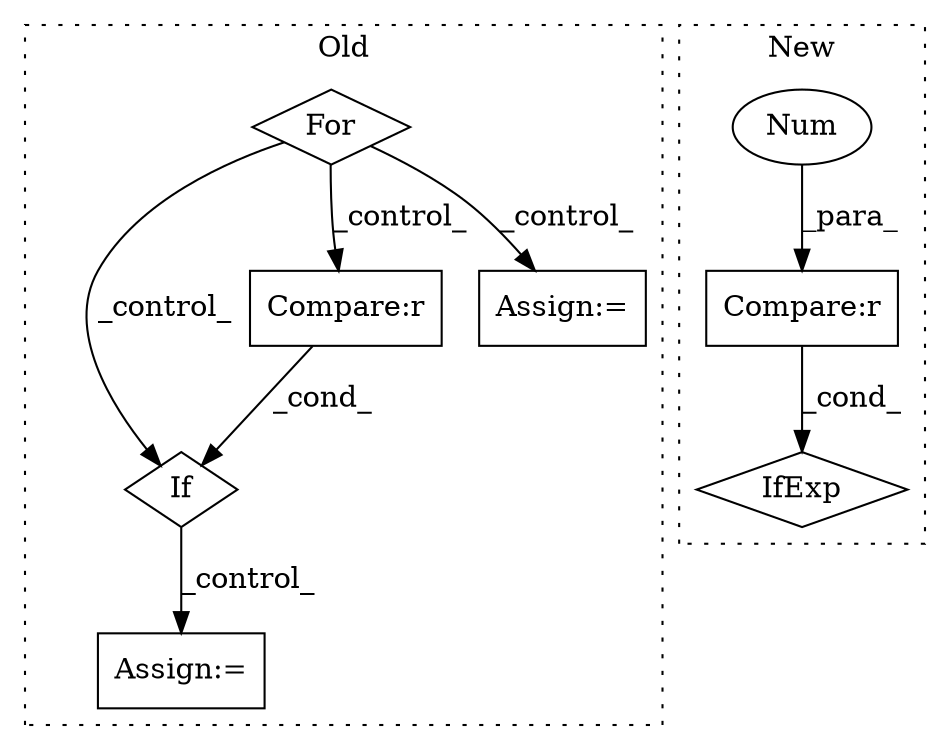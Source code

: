 digraph G {
subgraph cluster0 {
1 [label="For" a="107" s="2098,2121" l="4,14" shape="diamond"];
3 [label="Assign:=" a="68" s="2318" l="3" shape="box"];
6 [label="If" a="96" s="2274" l="0" shape="diamond"];
7 [label="Compare:r" a="40" s="2274" l="11" shape="box"];
8 [label="Assign:=" a="68" s="2250" l="3" shape="box"];
label = "Old";
style="dotted";
}
subgraph cluster1 {
2 [label="IfExp" a="51" s="2812,2837" l="4,6" shape="diamond"];
4 [label="Compare:r" a="40" s="2816" l="21" shape="box"];
5 [label="Num" a="76" s="2836" l="1" shape="ellipse"];
label = "New";
style="dotted";
}
1 -> 7 [label="_control_"];
1 -> 6 [label="_control_"];
1 -> 8 [label="_control_"];
4 -> 2 [label="_cond_"];
5 -> 4 [label="_para_"];
6 -> 3 [label="_control_"];
7 -> 6 [label="_cond_"];
}